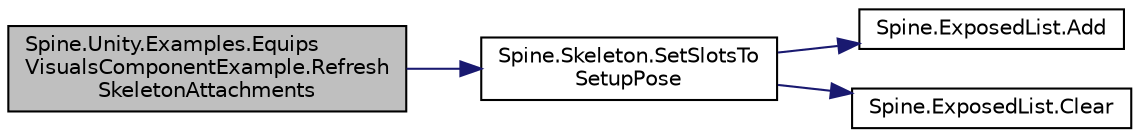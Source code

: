 digraph "Spine.Unity.Examples.EquipsVisualsComponentExample.RefreshSkeletonAttachments"
{
 // LATEX_PDF_SIZE
  edge [fontname="Helvetica",fontsize="10",labelfontname="Helvetica",labelfontsize="10"];
  node [fontname="Helvetica",fontsize="10",shape=record];
  rankdir="LR";
  Node1 [label="Spine.Unity.Examples.Equips\lVisualsComponentExample.Refresh\lSkeletonAttachments",height=0.2,width=0.4,color="black", fillcolor="grey75", style="filled", fontcolor="black",tooltip=" "];
  Node1 -> Node2 [color="midnightblue",fontsize="10",style="solid",fontname="Helvetica"];
  Node2 [label="Spine.Skeleton.SetSlotsTo\lSetupPose",height=0.2,width=0.4,color="black", fillcolor="white", style="filled",URL="$class_spine_1_1_skeleton.html#a8018f6075e7578e9bccf1cd81c92f904",tooltip=" "];
  Node2 -> Node3 [color="midnightblue",fontsize="10",style="solid",fontname="Helvetica"];
  Node3 [label="Spine.ExposedList.Add",height=0.2,width=0.4,color="black", fillcolor="white", style="filled",URL="$class_spine_1_1_exposed_list.html#af1b402437b46a187ebc58bc9f200689b",tooltip=" "];
  Node2 -> Node4 [color="midnightblue",fontsize="10",style="solid",fontname="Helvetica"];
  Node4 [label="Spine.ExposedList.Clear",height=0.2,width=0.4,color="black", fillcolor="white", style="filled",URL="$class_spine_1_1_exposed_list.html#ab2453ae483ae98e5e68ea616320c8f5b",tooltip=" "];
}
